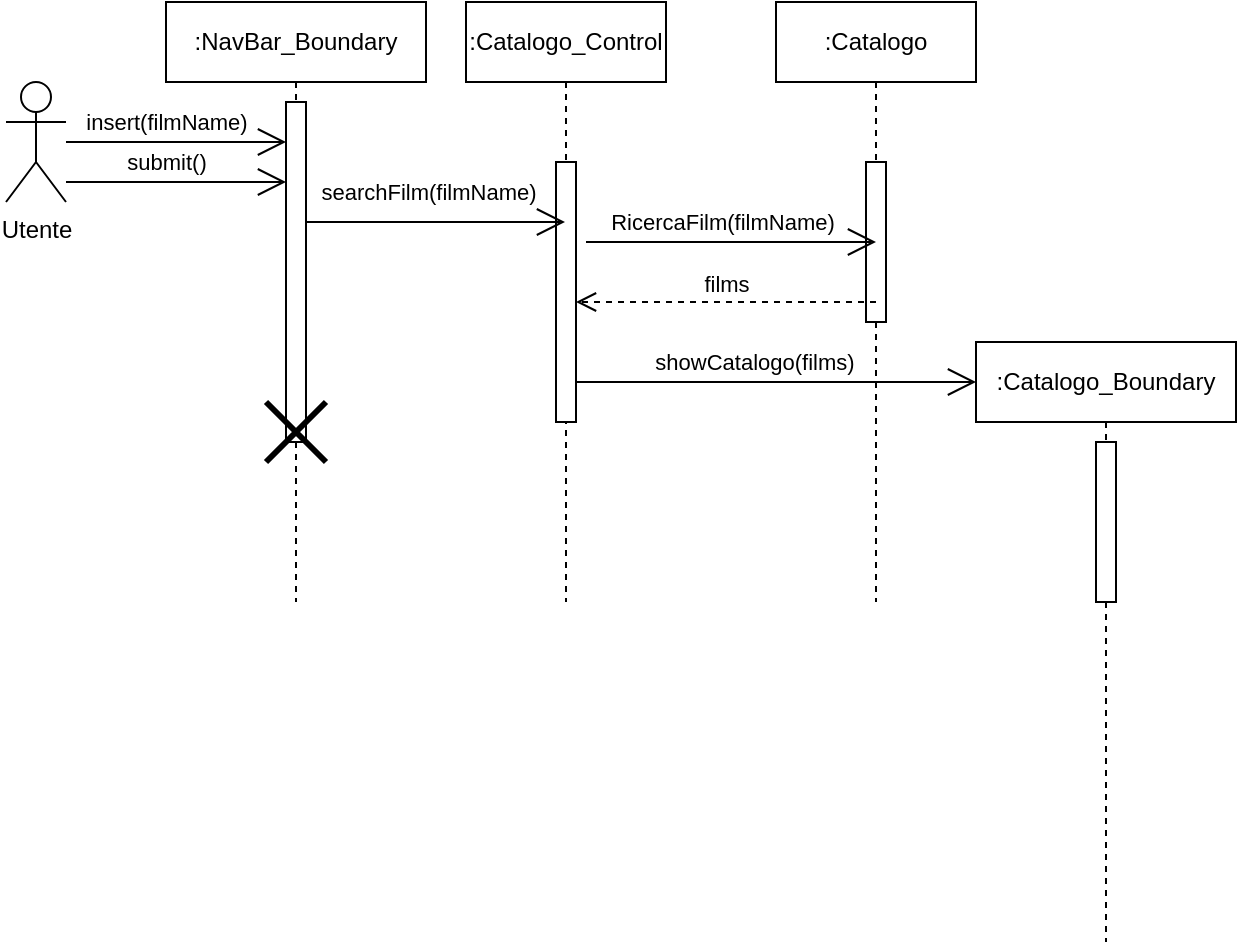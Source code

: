 <mxfile version="25.0.2">
  <diagram name="Page-1" id="2YBvvXClWsGukQMizWep">
    <mxGraphModel dx="1034" dy="511" grid="1" gridSize="10" guides="1" tooltips="1" connect="1" arrows="1" fold="1" page="1" pageScale="1" pageWidth="850" pageHeight="1100" math="0" shadow="0">
      <root>
        <mxCell id="0" />
        <mxCell id="1" parent="0" />
        <mxCell id="6BXAlLbWD09-c81FKTBr-1" value="Utente&lt;div&gt;&lt;br&gt;&lt;/div&gt;" style="shape=umlActor;verticalLabelPosition=bottom;verticalAlign=top;html=1;" vertex="1" parent="1">
          <mxGeometry x="40" y="80" width="30" height="60" as="geometry" />
        </mxCell>
        <mxCell id="6BXAlLbWD09-c81FKTBr-2" value=":NavBar_Boundary" style="shape=umlLifeline;perimeter=lifelinePerimeter;whiteSpace=wrap;html=1;container=1;dropTarget=0;collapsible=0;recursiveResize=0;outlineConnect=0;portConstraint=eastwest;newEdgeStyle={&quot;curved&quot;:0,&quot;rounded&quot;:0};" vertex="1" parent="1">
          <mxGeometry x="120" y="40" width="130" height="300" as="geometry" />
        </mxCell>
        <mxCell id="6BXAlLbWD09-c81FKTBr-4" value="" style="html=1;points=[[0,0,0,0,5],[0,1,0,0,-5],[1,0,0,0,5],[1,1,0,0,-5]];perimeter=orthogonalPerimeter;outlineConnect=0;targetShapes=umlLifeline;portConstraint=eastwest;newEdgeStyle={&quot;curved&quot;:0,&quot;rounded&quot;:0};" vertex="1" parent="6BXAlLbWD09-c81FKTBr-2">
          <mxGeometry x="60" y="50" width="10" height="170" as="geometry" />
        </mxCell>
        <mxCell id="6BXAlLbWD09-c81FKTBr-23" value="" style="shape=umlDestroy;whiteSpace=wrap;html=1;strokeWidth=3;targetShapes=umlLifeline;" vertex="1" parent="6BXAlLbWD09-c81FKTBr-2">
          <mxGeometry x="50" y="200" width="30" height="30" as="geometry" />
        </mxCell>
        <mxCell id="6BXAlLbWD09-c81FKTBr-5" value="" style="endArrow=open;endFill=1;endSize=12;html=1;rounded=0;" edge="1" parent="1" source="6BXAlLbWD09-c81FKTBr-1" target="6BXAlLbWD09-c81FKTBr-4">
          <mxGeometry width="160" relative="1" as="geometry">
            <mxPoint x="340" y="270" as="sourcePoint" />
            <mxPoint x="500" y="270" as="targetPoint" />
          </mxGeometry>
        </mxCell>
        <mxCell id="6BXAlLbWD09-c81FKTBr-7" value="insert(filmName)" style="edgeLabel;html=1;align=center;verticalAlign=middle;resizable=0;points=[];" vertex="1" connectable="0" parent="6BXAlLbWD09-c81FKTBr-5">
          <mxGeometry x="0.03" y="-4" relative="1" as="geometry">
            <mxPoint x="-7" y="-14" as="offset" />
          </mxGeometry>
        </mxCell>
        <mxCell id="6BXAlLbWD09-c81FKTBr-8" value="" style="endArrow=open;endFill=1;endSize=12;html=1;rounded=0;" edge="1" parent="1">
          <mxGeometry width="160" relative="1" as="geometry">
            <mxPoint x="70" y="130" as="sourcePoint" />
            <mxPoint x="180" y="130" as="targetPoint" />
          </mxGeometry>
        </mxCell>
        <mxCell id="6BXAlLbWD09-c81FKTBr-9" value="submit()" style="edgeLabel;html=1;align=center;verticalAlign=middle;resizable=0;points=[];" vertex="1" connectable="0" parent="6BXAlLbWD09-c81FKTBr-8">
          <mxGeometry x="-0.551" y="4" relative="1" as="geometry">
            <mxPoint x="25" y="-6" as="offset" />
          </mxGeometry>
        </mxCell>
        <mxCell id="6BXAlLbWD09-c81FKTBr-10" value=":Catalogo_Control" style="shape=umlLifeline;perimeter=lifelinePerimeter;whiteSpace=wrap;html=1;container=1;dropTarget=0;collapsible=0;recursiveResize=0;outlineConnect=0;portConstraint=eastwest;newEdgeStyle={&quot;curved&quot;:0,&quot;rounded&quot;:0};" vertex="1" parent="1">
          <mxGeometry x="270" y="40" width="100" height="300" as="geometry" />
        </mxCell>
        <mxCell id="6BXAlLbWD09-c81FKTBr-13" value="" style="html=1;points=[[0,0,0,0,5],[0,1,0,0,-5],[1,0,0,0,5],[1,1,0,0,-5]];perimeter=orthogonalPerimeter;outlineConnect=0;targetShapes=umlLifeline;portConstraint=eastwest;newEdgeStyle={&quot;curved&quot;:0,&quot;rounded&quot;:0};" vertex="1" parent="6BXAlLbWD09-c81FKTBr-10">
          <mxGeometry x="45" y="80" width="10" height="130" as="geometry" />
        </mxCell>
        <mxCell id="6BXAlLbWD09-c81FKTBr-11" value=":Catalogo" style="shape=umlLifeline;perimeter=lifelinePerimeter;whiteSpace=wrap;html=1;container=1;dropTarget=0;collapsible=0;recursiveResize=0;outlineConnect=0;portConstraint=eastwest;newEdgeStyle={&quot;curved&quot;:0,&quot;rounded&quot;:0};" vertex="1" parent="1">
          <mxGeometry x="425" y="40" width="100" height="300" as="geometry" />
        </mxCell>
        <mxCell id="6BXAlLbWD09-c81FKTBr-16" value="" style="html=1;points=[[0,0,0,0,5],[0,1,0,0,-5],[1,0,0,0,5],[1,1,0,0,-5]];perimeter=orthogonalPerimeter;outlineConnect=0;targetShapes=umlLifeline;portConstraint=eastwest;newEdgeStyle={&quot;curved&quot;:0,&quot;rounded&quot;:0};" vertex="1" parent="6BXAlLbWD09-c81FKTBr-11">
          <mxGeometry x="45" y="80" width="10" height="80" as="geometry" />
        </mxCell>
        <mxCell id="6BXAlLbWD09-c81FKTBr-12" value=":Catalogo_Boundary" style="shape=umlLifeline;perimeter=lifelinePerimeter;whiteSpace=wrap;html=1;container=1;dropTarget=0;collapsible=0;recursiveResize=0;outlineConnect=0;portConstraint=eastwest;newEdgeStyle={&quot;curved&quot;:0,&quot;rounded&quot;:0};" vertex="1" parent="1">
          <mxGeometry x="525" y="210" width="130" height="300" as="geometry" />
        </mxCell>
        <mxCell id="6BXAlLbWD09-c81FKTBr-22" value="" style="html=1;points=[[0,0,0,0,5],[0,1,0,0,-5],[1,0,0,0,5],[1,1,0,0,-5]];perimeter=orthogonalPerimeter;outlineConnect=0;targetShapes=umlLifeline;portConstraint=eastwest;newEdgeStyle={&quot;curved&quot;:0,&quot;rounded&quot;:0};" vertex="1" parent="6BXAlLbWD09-c81FKTBr-12">
          <mxGeometry x="60" y="50" width="10" height="80" as="geometry" />
        </mxCell>
        <mxCell id="6BXAlLbWD09-c81FKTBr-14" value="" style="endArrow=open;endFill=1;endSize=12;html=1;rounded=0;" edge="1" parent="1" source="6BXAlLbWD09-c81FKTBr-4" target="6BXAlLbWD09-c81FKTBr-10">
          <mxGeometry width="160" relative="1" as="geometry">
            <mxPoint x="340" y="180" as="sourcePoint" />
            <mxPoint x="500" y="180" as="targetPoint" />
            <Array as="points">
              <mxPoint x="250" y="150" />
            </Array>
          </mxGeometry>
        </mxCell>
        <mxCell id="6BXAlLbWD09-c81FKTBr-15" value="searchFilm(filmName)" style="edgeLabel;html=1;align=center;verticalAlign=middle;resizable=0;points=[];" vertex="1" connectable="0" parent="6BXAlLbWD09-c81FKTBr-14">
          <mxGeometry x="-0.088" y="-1" relative="1" as="geometry">
            <mxPoint x="2" y="-16" as="offset" />
          </mxGeometry>
        </mxCell>
        <mxCell id="6BXAlLbWD09-c81FKTBr-17" value="" style="endArrow=open;endFill=1;endSize=12;html=1;rounded=0;" edge="1" parent="1">
          <mxGeometry width="160" relative="1" as="geometry">
            <mxPoint x="330" y="160" as="sourcePoint" />
            <mxPoint x="475" y="160" as="targetPoint" />
          </mxGeometry>
        </mxCell>
        <mxCell id="6BXAlLbWD09-c81FKTBr-18" value="RicercaFilm(filmName)" style="edgeLabel;html=1;align=center;verticalAlign=middle;resizable=0;points=[];" vertex="1" connectable="0" parent="6BXAlLbWD09-c81FKTBr-17">
          <mxGeometry x="-0.061" y="4" relative="1" as="geometry">
            <mxPoint y="-6" as="offset" />
          </mxGeometry>
        </mxCell>
        <mxCell id="6BXAlLbWD09-c81FKTBr-19" value="films" style="html=1;verticalAlign=bottom;endArrow=open;dashed=1;endSize=8;curved=0;rounded=0;" edge="1" parent="1" target="6BXAlLbWD09-c81FKTBr-13">
          <mxGeometry relative="1" as="geometry">
            <mxPoint x="475" y="190" as="sourcePoint" />
            <mxPoint x="330" y="190" as="targetPoint" />
          </mxGeometry>
        </mxCell>
        <mxCell id="6BXAlLbWD09-c81FKTBr-20" value="" style="endArrow=open;endFill=1;endSize=12;html=1;rounded=0;" edge="1" parent="1" source="6BXAlLbWD09-c81FKTBr-13">
          <mxGeometry width="160" relative="1" as="geometry">
            <mxPoint x="330" y="230" as="sourcePoint" />
            <mxPoint x="525" y="230" as="targetPoint" />
          </mxGeometry>
        </mxCell>
        <mxCell id="6BXAlLbWD09-c81FKTBr-21" value="showCatalogo(films)" style="edgeLabel;html=1;align=center;verticalAlign=middle;resizable=0;points=[];" vertex="1" connectable="0" parent="6BXAlLbWD09-c81FKTBr-20">
          <mxGeometry x="-0.113" y="4" relative="1" as="geometry">
            <mxPoint y="-6" as="offset" />
          </mxGeometry>
        </mxCell>
      </root>
    </mxGraphModel>
  </diagram>
</mxfile>
